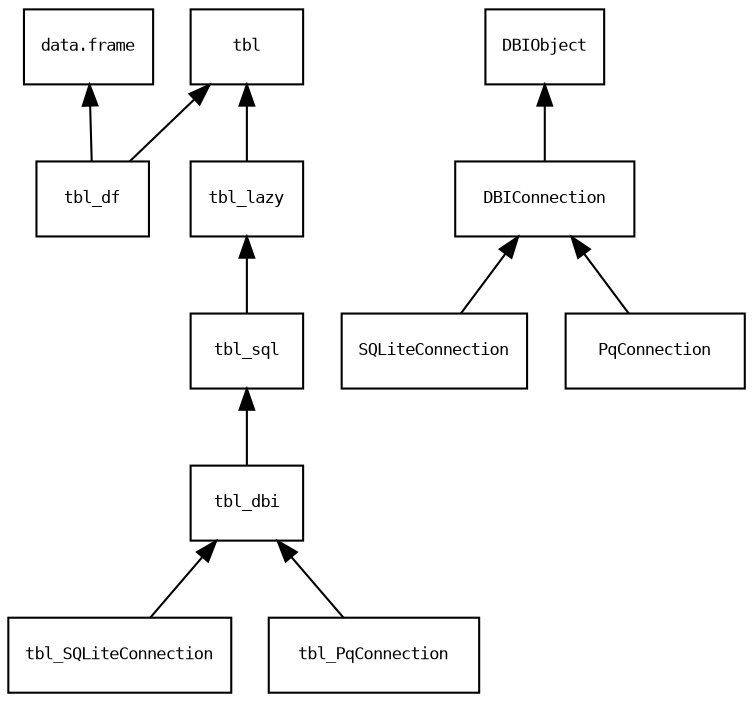 digraph G {
  fontsize = 8

  node [
          fontname = "monospace"
          fontsize = 8
          shape = "record"

  ]

  edge [
          fontname = "sans-serif"
          fontsize = 8
  ]

dataframe [
  label="data.frame"
]

tbl_SQLiteConnection [
  width=1.4
]

tbl_PqConnection [
  width=1.4
]

DBIConnection [
  width=1.2
]

SQLiteConnection [
  width=1.2
]

PqConnection [
  width=1.2
]

tbl -> tbl_lazy [dir=back]
tbl_lazy -> tbl_sql [dir=back]
tbl_sql -> tbl_dbi [dir=back]
tbl_dbi -> tbl_SQLiteConnection [dir=back]
tbl_dbi -> tbl_PqConnection [dir=back]
tbl -> tbl_df [dir=back]
dataframe -> tbl_df [dir=back]

DBIObject -> DBIConnection [dir=back]
DBIConnection -> SQLiteConnection [dir=back]
DBIConnection -> PqConnection [dir=back]

}